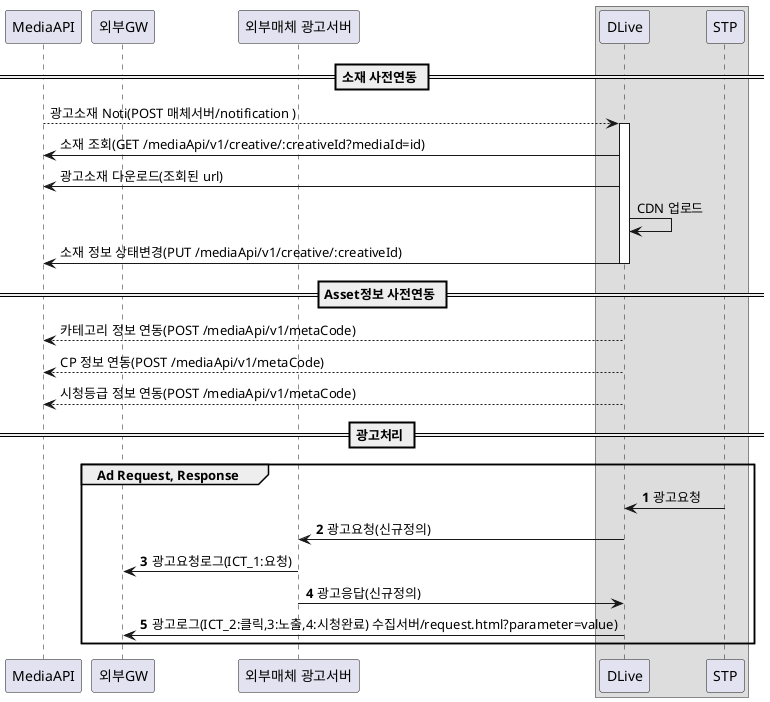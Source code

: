@startuml

participant MediaAPI
participant 외부GW
participant Shark as "외부매체 광고서버"
box
participant DLive
participant STP
end box

== 소재 사전연동 ==


MediaAPI --> DLive : 광고소재 Noti(POST 매체서버/notification )
activate DLive
DLive -> MediaAPI : 소재 조회(GET /mediaApi/v1/creative/:creativeId?mediaId=id)
DLive -> MediaAPI : 광고소재 다운로드(조회된 url)
DLive -> DLive : CDN 업로드
DLive -> MediaAPI : 소재 정보 상태변경(PUT /mediaApi/v1/creative/:creativeId)
deactivate DLive
==  Asset정보 사전연동 ==
DLive --> MediaAPI : 카테고리 정보 연동(POST /mediaApi/v1/metaCode)
DLive --> MediaAPI : CP 정보 연동(POST /mediaApi/v1/metaCode)
DLive --> MediaAPI : 시청등급 정보 연동(POST /mediaApi/v1/metaCode)

== 광고처리 ==
group Ad Request, Response
autonumber
STP -> DLive : 광고요청
DLive -> Shark : 광고요청(신규정의)
Shark -> 외부GW : 광고요청로그(ICT_1:요청)
Shark -> DLive : 광고응답(신규정의)
DLive -> 외부GW : 광고로그(ICT_2:클릭,3:노출,4:시청완료) 수집서버/request.html?parameter=value)
autonumber stop
end

@enduml
